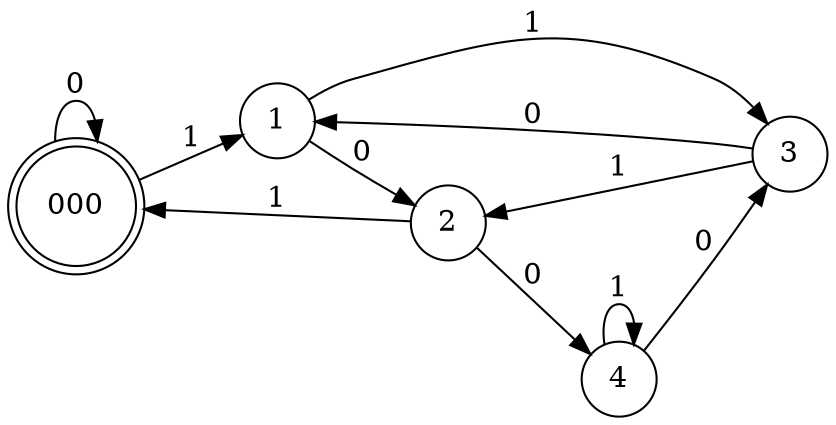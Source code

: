 digraph finite_state_machine {
	rankdir=LR;
	size="8,5"
	node [shape = doublecircle]; 0;
	node [shape = circle];
    0 [label = "000"];
	0 -> 0 [label="0"];
    0 -> 1 [label="1"];
    1 -> 2 [label="0"];
    2 -> 0 [label="1"];
    1 -> 3 [label="1"];
    3 -> 1 [label="0"];
    2 -> 4 [label="0"];
    3 -> 2 [label="1"];
    4 -> 3 [label="0"];
    4 -> 4 [label="1"];
}